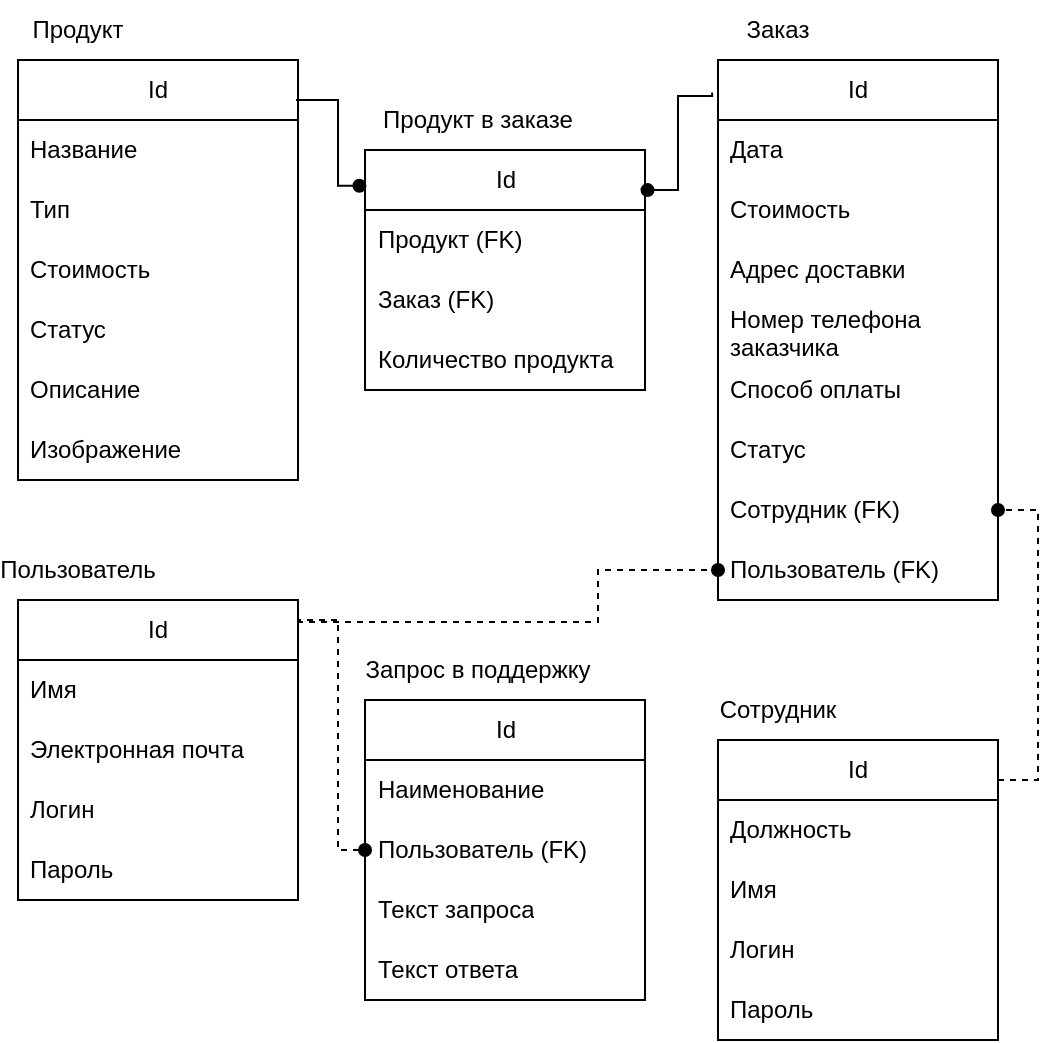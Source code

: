 <mxfile version="22.1.8" type="device">
  <diagram name="Страница — 1" id="MaEe9BLU8OxZ2ZgHjDrl">
    <mxGraphModel dx="989" dy="545" grid="1" gridSize="10" guides="1" tooltips="1" connect="1" arrows="1" fold="1" page="1" pageScale="1" pageWidth="827" pageHeight="1169" math="0" shadow="0">
      <root>
        <mxCell id="0" />
        <mxCell id="1" parent="0" />
        <mxCell id="4nVVNIDVLbYcBapTE6Jj-1" value="Id" style="swimlane;fontStyle=0;childLayout=stackLayout;horizontal=1;startSize=30;horizontalStack=0;resizeParent=1;resizeParentMax=0;resizeLast=0;collapsible=1;marginBottom=0;whiteSpace=wrap;html=1;" parent="1" vertex="1">
          <mxGeometry x="70" y="90" width="140" height="210" as="geometry" />
        </mxCell>
        <mxCell id="4nVVNIDVLbYcBapTE6Jj-3" value="Название" style="text;strokeColor=none;fillColor=none;align=left;verticalAlign=middle;spacingLeft=4;spacingRight=4;overflow=hidden;points=[[0,0.5],[1,0.5]];portConstraint=eastwest;rotatable=0;whiteSpace=wrap;html=1;" parent="4nVVNIDVLbYcBapTE6Jj-1" vertex="1">
          <mxGeometry y="30" width="140" height="30" as="geometry" />
        </mxCell>
        <mxCell id="4nVVNIDVLbYcBapTE6Jj-4" value="Тип" style="text;strokeColor=none;fillColor=none;align=left;verticalAlign=middle;spacingLeft=4;spacingRight=4;overflow=hidden;points=[[0,0.5],[1,0.5]];portConstraint=eastwest;rotatable=0;whiteSpace=wrap;html=1;" parent="4nVVNIDVLbYcBapTE6Jj-1" vertex="1">
          <mxGeometry y="60" width="140" height="30" as="geometry" />
        </mxCell>
        <mxCell id="4nVVNIDVLbYcBapTE6Jj-5" value="Стоимость" style="text;strokeColor=none;fillColor=none;align=left;verticalAlign=middle;spacingLeft=4;spacingRight=4;overflow=hidden;points=[[0,0.5],[1,0.5]];portConstraint=eastwest;rotatable=0;whiteSpace=wrap;html=1;" parent="4nVVNIDVLbYcBapTE6Jj-1" vertex="1">
          <mxGeometry y="90" width="140" height="30" as="geometry" />
        </mxCell>
        <mxCell id="4nVVNIDVLbYcBapTE6Jj-6" value="Статус" style="text;strokeColor=none;fillColor=none;align=left;verticalAlign=middle;spacingLeft=4;spacingRight=4;overflow=hidden;points=[[0,0.5],[1,0.5]];portConstraint=eastwest;rotatable=0;whiteSpace=wrap;html=1;" parent="4nVVNIDVLbYcBapTE6Jj-1" vertex="1">
          <mxGeometry y="120" width="140" height="30" as="geometry" />
        </mxCell>
        <mxCell id="4nVVNIDVLbYcBapTE6Jj-7" value="Описание" style="text;strokeColor=none;fillColor=none;align=left;verticalAlign=middle;spacingLeft=4;spacingRight=4;overflow=hidden;points=[[0,0.5],[1,0.5]];portConstraint=eastwest;rotatable=0;whiteSpace=wrap;html=1;" parent="4nVVNIDVLbYcBapTE6Jj-1" vertex="1">
          <mxGeometry y="150" width="140" height="30" as="geometry" />
        </mxCell>
        <mxCell id="6vCG2pSTpS_DWIG-1EOw-2" value="Изображение" style="text;strokeColor=none;fillColor=none;align=left;verticalAlign=middle;spacingLeft=4;spacingRight=4;overflow=hidden;points=[[0,0.5],[1,0.5]];portConstraint=eastwest;rotatable=0;whiteSpace=wrap;html=1;" parent="4nVVNIDVLbYcBapTE6Jj-1" vertex="1">
          <mxGeometry y="180" width="140" height="30" as="geometry" />
        </mxCell>
        <mxCell id="4nVVNIDVLbYcBapTE6Jj-8" value="Id" style="swimlane;fontStyle=0;childLayout=stackLayout;horizontal=1;startSize=30;horizontalStack=0;resizeParent=1;resizeParentMax=0;resizeLast=0;collapsible=1;marginBottom=0;whiteSpace=wrap;html=1;" parent="1" vertex="1">
          <mxGeometry x="420" y="90" width="140" height="270" as="geometry" />
        </mxCell>
        <mxCell id="4nVVNIDVLbYcBapTE6Jj-10" value="Дата" style="text;strokeColor=none;fillColor=none;align=left;verticalAlign=middle;spacingLeft=4;spacingRight=4;overflow=hidden;points=[[0,0.5],[1,0.5]];portConstraint=eastwest;rotatable=0;whiteSpace=wrap;html=1;" parent="4nVVNIDVLbYcBapTE6Jj-8" vertex="1">
          <mxGeometry y="30" width="140" height="30" as="geometry" />
        </mxCell>
        <mxCell id="4nVVNIDVLbYcBapTE6Jj-11" value="Стоимость" style="text;strokeColor=none;fillColor=none;align=left;verticalAlign=middle;spacingLeft=4;spacingRight=4;overflow=hidden;points=[[0,0.5],[1,0.5]];portConstraint=eastwest;rotatable=0;whiteSpace=wrap;html=1;" parent="4nVVNIDVLbYcBapTE6Jj-8" vertex="1">
          <mxGeometry y="60" width="140" height="30" as="geometry" />
        </mxCell>
        <mxCell id="4nVVNIDVLbYcBapTE6Jj-16" value="Адрес доставки" style="text;strokeColor=none;fillColor=none;align=left;verticalAlign=middle;spacingLeft=4;spacingRight=4;overflow=hidden;points=[[0,0.5],[1,0.5]];portConstraint=eastwest;rotatable=0;whiteSpace=wrap;html=1;" parent="4nVVNIDVLbYcBapTE6Jj-8" vertex="1">
          <mxGeometry y="90" width="140" height="30" as="geometry" />
        </mxCell>
        <mxCell id="4nVVNIDVLbYcBapTE6Jj-17" value="Номер телефона заказчика" style="text;strokeColor=none;fillColor=none;align=left;verticalAlign=middle;spacingLeft=4;spacingRight=4;overflow=hidden;points=[[0,0.5],[1,0.5]];portConstraint=eastwest;rotatable=0;whiteSpace=wrap;html=1;" parent="4nVVNIDVLbYcBapTE6Jj-8" vertex="1">
          <mxGeometry y="120" width="140" height="30" as="geometry" />
        </mxCell>
        <mxCell id="4nVVNIDVLbYcBapTE6Jj-18" value="Способ оплаты" style="text;strokeColor=none;fillColor=none;align=left;verticalAlign=middle;spacingLeft=4;spacingRight=4;overflow=hidden;points=[[0,0.5],[1,0.5]];portConstraint=eastwest;rotatable=0;whiteSpace=wrap;html=1;" parent="4nVVNIDVLbYcBapTE6Jj-8" vertex="1">
          <mxGeometry y="150" width="140" height="30" as="geometry" />
        </mxCell>
        <mxCell id="4nVVNIDVLbYcBapTE6Jj-43" value="Статус" style="text;strokeColor=none;fillColor=none;align=left;verticalAlign=middle;spacingLeft=4;spacingRight=4;overflow=hidden;points=[[0,0.5],[1,0.5]];portConstraint=eastwest;rotatable=0;whiteSpace=wrap;html=1;" parent="4nVVNIDVLbYcBapTE6Jj-8" vertex="1">
          <mxGeometry y="180" width="140" height="30" as="geometry" />
        </mxCell>
        <mxCell id="4nVVNIDVLbYcBapTE6Jj-51" value="Сотрудник (FK)" style="text;strokeColor=none;fillColor=none;align=left;verticalAlign=middle;spacingLeft=4;spacingRight=4;overflow=hidden;points=[[0,0.5],[1,0.5]];portConstraint=eastwest;rotatable=0;whiteSpace=wrap;html=1;" parent="4nVVNIDVLbYcBapTE6Jj-8" vertex="1">
          <mxGeometry y="210" width="140" height="30" as="geometry" />
        </mxCell>
        <mxCell id="4nVVNIDVLbYcBapTE6Jj-49" value="Пользователь (FK)" style="text;strokeColor=none;fillColor=none;align=left;verticalAlign=middle;spacingLeft=4;spacingRight=4;overflow=hidden;points=[[0,0.5],[1,0.5]];portConstraint=eastwest;rotatable=0;whiteSpace=wrap;html=1;" parent="4nVVNIDVLbYcBapTE6Jj-8" vertex="1">
          <mxGeometry y="240" width="140" height="30" as="geometry" />
        </mxCell>
        <mxCell id="4nVVNIDVLbYcBapTE6Jj-12" value="Id" style="swimlane;fontStyle=0;childLayout=stackLayout;horizontal=1;startSize=30;horizontalStack=0;resizeParent=1;resizeParentMax=0;resizeLast=0;collapsible=1;marginBottom=0;whiteSpace=wrap;html=1;" parent="1" vertex="1">
          <mxGeometry x="70" y="360" width="140" height="150" as="geometry" />
        </mxCell>
        <mxCell id="4nVVNIDVLbYcBapTE6Jj-14" value="Имя" style="text;strokeColor=none;fillColor=none;align=left;verticalAlign=middle;spacingLeft=4;spacingRight=4;overflow=hidden;points=[[0,0.5],[1,0.5]];portConstraint=eastwest;rotatable=0;whiteSpace=wrap;html=1;" parent="4nVVNIDVLbYcBapTE6Jj-12" vertex="1">
          <mxGeometry y="30" width="140" height="30" as="geometry" />
        </mxCell>
        <mxCell id="4nVVNIDVLbYcBapTE6Jj-15" value="Электронная почта" style="text;strokeColor=none;fillColor=none;align=left;verticalAlign=middle;spacingLeft=4;spacingRight=4;overflow=hidden;points=[[0,0.5],[1,0.5]];portConstraint=eastwest;rotatable=0;whiteSpace=wrap;html=1;" parent="4nVVNIDVLbYcBapTE6Jj-12" vertex="1">
          <mxGeometry y="60" width="140" height="30" as="geometry" />
        </mxCell>
        <mxCell id="4nVVNIDVLbYcBapTE6Jj-19" value="Логин" style="text;strokeColor=none;fillColor=none;align=left;verticalAlign=middle;spacingLeft=4;spacingRight=4;overflow=hidden;points=[[0,0.5],[1,0.5]];portConstraint=eastwest;rotatable=0;whiteSpace=wrap;html=1;" parent="4nVVNIDVLbYcBapTE6Jj-12" vertex="1">
          <mxGeometry y="90" width="140" height="30" as="geometry" />
        </mxCell>
        <mxCell id="4nVVNIDVLbYcBapTE6Jj-20" value="Пароль" style="text;strokeColor=none;fillColor=none;align=left;verticalAlign=middle;spacingLeft=4;spacingRight=4;overflow=hidden;points=[[0,0.5],[1,0.5]];portConstraint=eastwest;rotatable=0;whiteSpace=wrap;html=1;" parent="4nVVNIDVLbYcBapTE6Jj-12" vertex="1">
          <mxGeometry y="120" width="140" height="30" as="geometry" />
        </mxCell>
        <mxCell id="4nVVNIDVLbYcBapTE6Jj-21" value="Id" style="swimlane;fontStyle=0;childLayout=stackLayout;horizontal=1;startSize=30;horizontalStack=0;resizeParent=1;resizeParentMax=0;resizeLast=0;collapsible=1;marginBottom=0;whiteSpace=wrap;html=1;" parent="1" vertex="1">
          <mxGeometry x="420" y="430" width="140" height="150" as="geometry" />
        </mxCell>
        <mxCell id="4nVVNIDVLbYcBapTE6Jj-23" value="Должность" style="text;strokeColor=none;fillColor=none;align=left;verticalAlign=middle;spacingLeft=4;spacingRight=4;overflow=hidden;points=[[0,0.5],[1,0.5]];portConstraint=eastwest;rotatable=0;whiteSpace=wrap;html=1;" parent="4nVVNIDVLbYcBapTE6Jj-21" vertex="1">
          <mxGeometry y="30" width="140" height="30" as="geometry" />
        </mxCell>
        <mxCell id="4nVVNIDVLbYcBapTE6Jj-24" value="Имя" style="text;strokeColor=none;fillColor=none;align=left;verticalAlign=middle;spacingLeft=4;spacingRight=4;overflow=hidden;points=[[0,0.5],[1,0.5]];portConstraint=eastwest;rotatable=0;whiteSpace=wrap;html=1;" parent="4nVVNIDVLbYcBapTE6Jj-21" vertex="1">
          <mxGeometry y="60" width="140" height="30" as="geometry" />
        </mxCell>
        <mxCell id="4nVVNIDVLbYcBapTE6Jj-25" value="Логин" style="text;strokeColor=none;fillColor=none;align=left;verticalAlign=middle;spacingLeft=4;spacingRight=4;overflow=hidden;points=[[0,0.5],[1,0.5]];portConstraint=eastwest;rotatable=0;whiteSpace=wrap;html=1;" parent="4nVVNIDVLbYcBapTE6Jj-21" vertex="1">
          <mxGeometry y="90" width="140" height="30" as="geometry" />
        </mxCell>
        <mxCell id="4nVVNIDVLbYcBapTE6Jj-26" value="Пароль" style="text;strokeColor=none;fillColor=none;align=left;verticalAlign=middle;spacingLeft=4;spacingRight=4;overflow=hidden;points=[[0,0.5],[1,0.5]];portConstraint=eastwest;rotatable=0;whiteSpace=wrap;html=1;" parent="4nVVNIDVLbYcBapTE6Jj-21" vertex="1">
          <mxGeometry y="120" width="140" height="30" as="geometry" />
        </mxCell>
        <mxCell id="4nVVNIDVLbYcBapTE6Jj-31" value="Id" style="swimlane;fontStyle=0;childLayout=stackLayout;horizontal=1;startSize=30;horizontalStack=0;resizeParent=1;resizeParentMax=0;resizeLast=0;collapsible=1;marginBottom=0;whiteSpace=wrap;html=1;" parent="1" vertex="1">
          <mxGeometry x="243.5" y="135" width="140" height="120" as="geometry" />
        </mxCell>
        <mxCell id="4nVVNIDVLbYcBapTE6Jj-32" value="Продукт (FK)" style="text;strokeColor=none;fillColor=none;align=left;verticalAlign=middle;spacingLeft=4;spacingRight=4;overflow=hidden;points=[[0,0.5],[1,0.5]];portConstraint=eastwest;rotatable=0;whiteSpace=wrap;html=1;" parent="4nVVNIDVLbYcBapTE6Jj-31" vertex="1">
          <mxGeometry y="30" width="140" height="30" as="geometry" />
        </mxCell>
        <mxCell id="4nVVNIDVLbYcBapTE6Jj-33" value="Заказ (FK)" style="text;strokeColor=none;fillColor=none;align=left;verticalAlign=middle;spacingLeft=4;spacingRight=4;overflow=hidden;points=[[0,0.5],[1,0.5]];portConstraint=eastwest;rotatable=0;whiteSpace=wrap;html=1;" parent="4nVVNIDVLbYcBapTE6Jj-31" vertex="1">
          <mxGeometry y="60" width="140" height="30" as="geometry" />
        </mxCell>
        <mxCell id="4nVVNIDVLbYcBapTE6Jj-34" value="Количество продукта" style="text;strokeColor=none;fillColor=none;align=left;verticalAlign=middle;spacingLeft=4;spacingRight=4;overflow=hidden;points=[[0,0.5],[1,0.5]];portConstraint=eastwest;rotatable=0;whiteSpace=wrap;html=1;" parent="4nVVNIDVLbYcBapTE6Jj-31" vertex="1">
          <mxGeometry y="90" width="140" height="30" as="geometry" />
        </mxCell>
        <mxCell id="4nVVNIDVLbYcBapTE6Jj-44" style="edgeStyle=orthogonalEdgeStyle;rounded=0;orthogonalLoop=1;jettySize=auto;html=1;entryX=-0.02;entryY=0.149;entryDx=0;entryDy=0;exitX=0.993;exitY=0.095;exitDx=0;exitDy=0;endArrow=oval;endFill=1;exitPerimeter=0;entryPerimeter=0;" parent="1" source="4nVVNIDVLbYcBapTE6Jj-1" target="4nVVNIDVLbYcBapTE6Jj-31" edge="1">
          <mxGeometry relative="1" as="geometry">
            <Array as="points">
              <mxPoint x="230" y="110" />
              <mxPoint x="230" y="153" />
            </Array>
          </mxGeometry>
        </mxCell>
        <mxCell id="4nVVNIDVLbYcBapTE6Jj-45" style="edgeStyle=orthogonalEdgeStyle;rounded=0;orthogonalLoop=1;jettySize=auto;html=1;entryX=1.009;entryY=0.167;entryDx=0;entryDy=0;endArrow=oval;endFill=1;exitX=-0.021;exitY=0.06;exitDx=0;exitDy=0;exitPerimeter=0;entryPerimeter=0;" parent="1" source="4nVVNIDVLbYcBapTE6Jj-8" target="4nVVNIDVLbYcBapTE6Jj-31" edge="1">
          <mxGeometry relative="1" as="geometry">
            <Array as="points">
              <mxPoint x="400" y="108" />
              <mxPoint x="400" y="155" />
            </Array>
          </mxGeometry>
        </mxCell>
        <mxCell id="4nVVNIDVLbYcBapTE6Jj-47" style="edgeStyle=orthogonalEdgeStyle;rounded=0;orthogonalLoop=1;jettySize=auto;html=1;endArrow=oval;endFill=1;exitX=1.007;exitY=0.1;exitDx=0;exitDy=0;exitPerimeter=0;dashed=1;entryX=0;entryY=0.5;entryDx=0;entryDy=0;" parent="1" edge="1" target="4nVVNIDVLbYcBapTE6Jj-49">
          <mxGeometry relative="1" as="geometry">
            <mxPoint x="420" y="371.03" as="targetPoint" />
            <mxPoint x="210.52" y="370" as="sourcePoint" />
            <Array as="points">
              <mxPoint x="211" y="371" />
              <mxPoint x="360" y="371" />
              <mxPoint x="360" y="345" />
            </Array>
          </mxGeometry>
        </mxCell>
        <mxCell id="4nVVNIDVLbYcBapTE6Jj-50" style="edgeStyle=orthogonalEdgeStyle;rounded=0;orthogonalLoop=1;jettySize=auto;html=1;exitX=1;exitY=0.5;exitDx=0;exitDy=0;endArrow=oval;endFill=1;dashed=1;entryX=1;entryY=0.5;entryDx=0;entryDy=0;" parent="1" edge="1" target="4nVVNIDVLbYcBapTE6Jj-51">
          <mxGeometry relative="1" as="geometry">
            <mxPoint x="560" y="450" as="sourcePoint" />
            <mxPoint x="560" y="320" as="targetPoint" />
            <Array as="points">
              <mxPoint x="580" y="450" />
              <mxPoint x="580" y="315" />
            </Array>
          </mxGeometry>
        </mxCell>
        <mxCell id="4nVVNIDVLbYcBapTE6Jj-53" value="Пользователь" style="text;html=1;strokeColor=none;fillColor=none;align=center;verticalAlign=middle;whiteSpace=wrap;rounded=0;" parent="1" vertex="1">
          <mxGeometry x="70" y="330" width="60" height="30" as="geometry" />
        </mxCell>
        <mxCell id="4nVVNIDVLbYcBapTE6Jj-54" value="Продукт" style="text;html=1;strokeColor=none;fillColor=none;align=center;verticalAlign=middle;whiteSpace=wrap;rounded=0;" parent="1" vertex="1">
          <mxGeometry x="70" y="60" width="60" height="30" as="geometry" />
        </mxCell>
        <mxCell id="4nVVNIDVLbYcBapTE6Jj-55" value="Продукт в заказе" style="text;html=1;strokeColor=none;fillColor=none;align=center;verticalAlign=middle;whiteSpace=wrap;rounded=0;" parent="1" vertex="1">
          <mxGeometry x="250" y="105" width="100" height="30" as="geometry" />
        </mxCell>
        <mxCell id="4nVVNIDVLbYcBapTE6Jj-56" value="Заказ" style="text;html=1;strokeColor=none;fillColor=none;align=center;verticalAlign=middle;whiteSpace=wrap;rounded=0;" parent="1" vertex="1">
          <mxGeometry x="420" y="60" width="60" height="30" as="geometry" />
        </mxCell>
        <mxCell id="4nVVNIDVLbYcBapTE6Jj-57" value="Сотрудник" style="text;html=1;strokeColor=none;fillColor=none;align=center;verticalAlign=middle;whiteSpace=wrap;rounded=0;" parent="1" vertex="1">
          <mxGeometry x="420" y="400" width="60" height="30" as="geometry" />
        </mxCell>
        <mxCell id="X5OyKC9_O-ZDAHdCdAMu-1" value="Id" style="swimlane;fontStyle=0;childLayout=stackLayout;horizontal=1;startSize=30;horizontalStack=0;resizeParent=1;resizeParentMax=0;resizeLast=0;collapsible=1;marginBottom=0;whiteSpace=wrap;html=1;" parent="1" vertex="1">
          <mxGeometry x="243.5" y="410" width="140" height="150" as="geometry" />
        </mxCell>
        <mxCell id="X5OyKC9_O-ZDAHdCdAMu-2" value="&lt;font style=&quot;font-size: 12px;&quot;&gt;Наименование&lt;span style=&quot;line-height: 107%;&quot; lang=&quot;EN-US&quot;&gt;&lt;/span&gt;&lt;/font&gt;" style="text;strokeColor=none;fillColor=none;align=left;verticalAlign=middle;spacingLeft=4;spacingRight=4;overflow=hidden;points=[[0,0.5],[1,0.5]];portConstraint=eastwest;rotatable=0;whiteSpace=wrap;html=1;" parent="X5OyKC9_O-ZDAHdCdAMu-1" vertex="1">
          <mxGeometry y="30" width="140" height="30" as="geometry" />
        </mxCell>
        <mxCell id="X5OyKC9_O-ZDAHdCdAMu-3" value="Пользователь (FK)" style="text;strokeColor=none;fillColor=none;align=left;verticalAlign=middle;spacingLeft=4;spacingRight=4;overflow=hidden;points=[[0,0.5],[1,0.5]];portConstraint=eastwest;rotatable=0;whiteSpace=wrap;html=1;" parent="X5OyKC9_O-ZDAHdCdAMu-1" vertex="1">
          <mxGeometry y="60" width="140" height="30" as="geometry" />
        </mxCell>
        <mxCell id="X5OyKC9_O-ZDAHdCdAMu-5" value="Текст запроса" style="text;strokeColor=none;fillColor=none;align=left;verticalAlign=middle;spacingLeft=4;spacingRight=4;overflow=hidden;points=[[0,0.5],[1,0.5]];portConstraint=eastwest;rotatable=0;whiteSpace=wrap;html=1;" parent="X5OyKC9_O-ZDAHdCdAMu-1" vertex="1">
          <mxGeometry y="90" width="140" height="30" as="geometry" />
        </mxCell>
        <mxCell id="yWxEWV7tQI99LE6LVRkX-2" value="Текст ответа" style="text;strokeColor=none;fillColor=none;align=left;verticalAlign=middle;spacingLeft=4;spacingRight=4;overflow=hidden;points=[[0,0.5],[1,0.5]];portConstraint=eastwest;rotatable=0;whiteSpace=wrap;html=1;" vertex="1" parent="X5OyKC9_O-ZDAHdCdAMu-1">
          <mxGeometry y="120" width="140" height="30" as="geometry" />
        </mxCell>
        <mxCell id="X5OyKC9_O-ZDAHdCdAMu-6" style="edgeStyle=orthogonalEdgeStyle;rounded=0;orthogonalLoop=1;jettySize=auto;html=1;endArrow=none;endFill=0;startArrow=oval;startFill=1;dashed=1;" parent="1" source="X5OyKC9_O-ZDAHdCdAMu-1" edge="1">
          <mxGeometry relative="1" as="geometry">
            <mxPoint x="210" y="370" as="targetPoint" />
            <Array as="points">
              <mxPoint x="230" y="485" />
              <mxPoint x="230" y="370" />
            </Array>
          </mxGeometry>
        </mxCell>
        <mxCell id="yWxEWV7tQI99LE6LVRkX-1" value="Запрос в поддержку" style="text;html=1;strokeColor=none;fillColor=none;align=center;verticalAlign=middle;whiteSpace=wrap;rounded=0;" vertex="1" parent="1">
          <mxGeometry x="235" y="380" width="130" height="30" as="geometry" />
        </mxCell>
      </root>
    </mxGraphModel>
  </diagram>
</mxfile>
